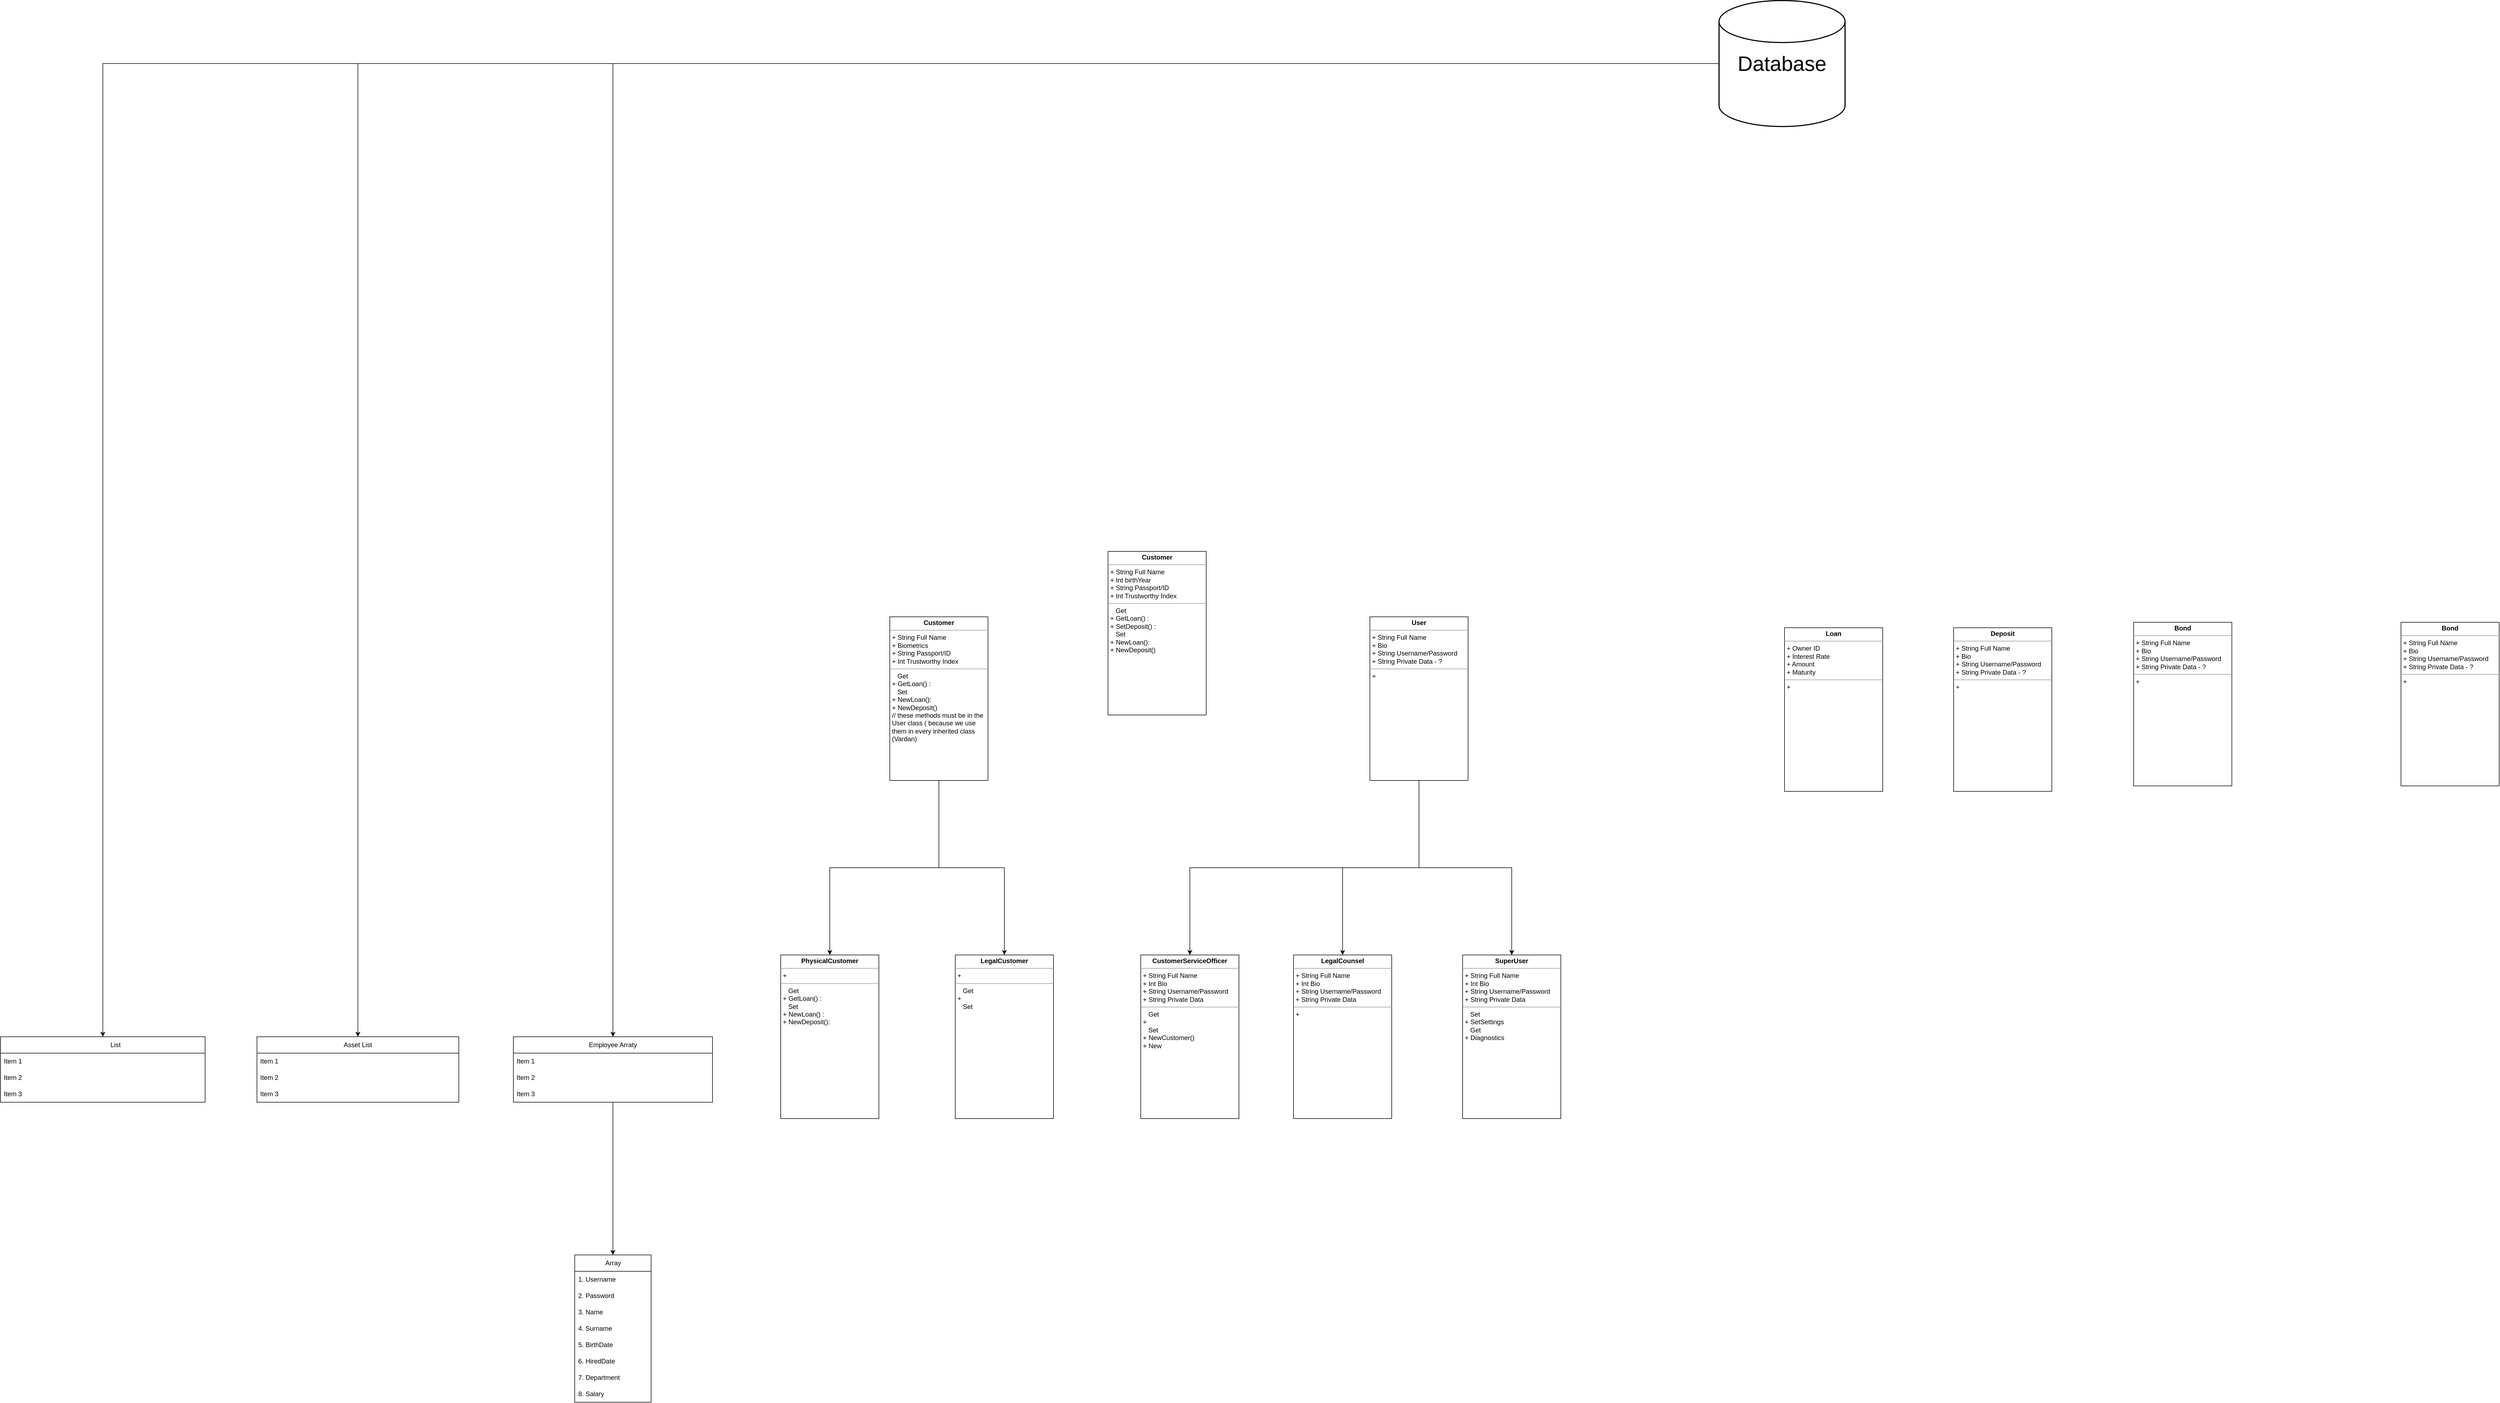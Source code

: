 <mxfile version="23.1.6" type="google" pages="2">
  <diagram name="Page-1" id="8rcdpVIbtYMnyW_Dw_bY">
    <mxGraphModel grid="1" page="1" gridSize="10" guides="1" tooltips="1" connect="1" arrows="1" fold="1" pageScale="1" pageWidth="850" pageHeight="1100" math="0" shadow="0">
      <root>
        <mxCell id="0" />
        <mxCell id="1" parent="0" />
        <mxCell id="moEroOGS0bH05OLor4HZ-13" style="edgeStyle=orthogonalEdgeStyle;rounded=0;orthogonalLoop=1;jettySize=auto;html=1;exitX=0;exitY=0.5;exitDx=0;exitDy=0;exitPerimeter=0;entryX=0.5;entryY=0;entryDx=0;entryDy=0;" edge="1" parent="1" source="skts81xEnZ8kwVBGO6Hf-1" target="moEroOGS0bH05OLor4HZ-9">
          <mxGeometry relative="1" as="geometry" />
        </mxCell>
        <mxCell id="moEroOGS0bH05OLor4HZ-22" style="edgeStyle=orthogonalEdgeStyle;rounded=0;orthogonalLoop=1;jettySize=auto;html=1;exitX=0;exitY=0.5;exitDx=0;exitDy=0;exitPerimeter=0;entryX=0.5;entryY=0;entryDx=0;entryDy=0;" edge="1" parent="1" source="skts81xEnZ8kwVBGO6Hf-1" target="moEroOGS0bH05OLor4HZ-18">
          <mxGeometry relative="1" as="geometry" />
        </mxCell>
        <mxCell id="moEroOGS0bH05OLor4HZ-27" style="edgeStyle=orthogonalEdgeStyle;rounded=0;orthogonalLoop=1;jettySize=auto;html=1;exitX=0;exitY=0.5;exitDx=0;exitDy=0;exitPerimeter=0;" edge="1" parent="1" source="skts81xEnZ8kwVBGO6Hf-1" target="moEroOGS0bH05OLor4HZ-23">
          <mxGeometry relative="1" as="geometry" />
        </mxCell>
        <mxCell id="skts81xEnZ8kwVBGO6Hf-1" value="&lt;font style=&quot;font-size: 38px;&quot;&gt;Database&lt;/font&gt;" style="strokeWidth=2;html=1;shape=mxgraph.flowchart.database;whiteSpace=wrap;" vertex="1" parent="1">
          <mxGeometry x="210" y="-1130" width="231" height="231" as="geometry" />
        </mxCell>
        <mxCell id="bnuCezYxraJYZI70k5Bj-38" style="edgeStyle=orthogonalEdgeStyle;rounded=0;orthogonalLoop=1;jettySize=auto;html=1;exitX=0.5;exitY=1;exitDx=0;exitDy=0;entryX=0.5;entryY=0;entryDx=0;entryDy=0;" edge="1" parent="1" source="bnuCezYxraJYZI70k5Bj-18" target="bnuCezYxraJYZI70k5Bj-33">
          <mxGeometry relative="1" as="geometry" />
        </mxCell>
        <mxCell id="bnuCezYxraJYZI70k5Bj-42" style="edgeStyle=orthogonalEdgeStyle;rounded=0;orthogonalLoop=1;jettySize=auto;html=1;exitX=0.5;exitY=1;exitDx=0;exitDy=0;entryX=0.5;entryY=0;entryDx=0;entryDy=0;" edge="1" parent="1" source="bnuCezYxraJYZI70k5Bj-18" target="bnuCezYxraJYZI70k5Bj-41">
          <mxGeometry relative="1" as="geometry" />
        </mxCell>
        <mxCell id="moEroOGS0bH05OLor4HZ-39" style="edgeStyle=orthogonalEdgeStyle;rounded=0;orthogonalLoop=1;jettySize=auto;html=1;exitX=0.5;exitY=1;exitDx=0;exitDy=0;entryX=0.5;entryY=0;entryDx=0;entryDy=0;" edge="1" parent="1" source="bnuCezYxraJYZI70k5Bj-18" target="moEroOGS0bH05OLor4HZ-1">
          <mxGeometry relative="1" as="geometry" />
        </mxCell>
        <mxCell id="bnuCezYxraJYZI70k5Bj-18" value="&lt;p style=&quot;margin:0px;margin-top:4px;text-align:center;&quot;&gt;&lt;b&gt;User&lt;/b&gt;&lt;/p&gt;&lt;hr size=&quot;1&quot;&gt;&lt;p style=&quot;margin:0px;margin-left:4px;&quot;&gt;+ String Full Name&lt;/p&gt;&lt;p style=&quot;margin:0px;margin-left:4px;&quot;&gt;+ Bio&lt;/p&gt;&lt;p style=&quot;margin:0px;margin-left:4px;&quot;&gt;+ String Username/Password&lt;/p&gt;&lt;p style=&quot;margin:0px;margin-left:4px;&quot;&gt;+ String Private Data - ?&lt;/p&gt;&lt;hr size=&quot;1&quot;&gt;&lt;p style=&quot;margin:0px;margin-left:4px;&quot;&gt;+&amp;nbsp;&lt;/p&gt;" style="verticalAlign=top;align=left;overflow=fill;html=1;whiteSpace=wrap;" vertex="1" parent="1">
          <mxGeometry x="-430" width="180" height="300" as="geometry" />
        </mxCell>
        <mxCell id="bnuCezYxraJYZI70k5Bj-33" value="&lt;p style=&quot;margin:0px;margin-top:4px;text-align:center;&quot;&gt;&lt;b&gt;CustomerServiceOfficer&lt;/b&gt;&lt;/p&gt;&lt;hr size=&quot;1&quot;&gt;&lt;p style=&quot;margin:0px;margin-left:4px;&quot;&gt;+ String Full Name&lt;/p&gt;&lt;p style=&quot;margin:0px;margin-left:4px;&quot;&gt;+ Int Bio&lt;/p&gt;&lt;p style=&quot;margin:0px;margin-left:4px;&quot;&gt;+ String Username/Password&lt;/p&gt;&lt;p style=&quot;margin:0px;margin-left:4px;&quot;&gt;+ String Private Data&lt;/p&gt;&lt;hr size=&quot;1&quot;&gt;&lt;p style=&quot;margin:0px;margin-left:4px;&quot;&gt;&amp;nbsp; &amp;nbsp;Get&lt;/p&gt;&lt;p style=&quot;margin:0px;margin-left:4px;&quot;&gt;+&amp;nbsp;&lt;/p&gt;&lt;p style=&quot;margin:0px;margin-left:4px;&quot;&gt;&amp;nbsp; &amp;nbsp;Set&lt;/p&gt;&lt;p style=&quot;margin:0px;margin-left:4px;&quot;&gt;+ NewCustomer()&lt;/p&gt;&lt;p style=&quot;margin:0px;margin-left:4px;&quot;&gt;+ New&lt;/p&gt;" style="verticalAlign=top;align=left;overflow=fill;html=1;whiteSpace=wrap;" vertex="1" parent="1">
          <mxGeometry x="-850" y="620" width="180" height="300" as="geometry" />
        </mxCell>
        <mxCell id="bnuCezYxraJYZI70k5Bj-41" value="&lt;p style=&quot;margin:0px;margin-top:4px;text-align:center;&quot;&gt;&lt;b&gt;LegalCounsel&lt;/b&gt;&lt;/p&gt;&lt;hr size=&quot;1&quot;&gt;&lt;p style=&quot;margin:0px;margin-left:4px;&quot;&gt;+ String Full Name&lt;/p&gt;&lt;p style=&quot;margin:0px;margin-left:4px;&quot;&gt;+ Int Bio&lt;/p&gt;&lt;p style=&quot;margin:0px;margin-left:4px;&quot;&gt;+ String Username/Password&lt;/p&gt;&lt;p style=&quot;margin:0px;margin-left:4px;&quot;&gt;+ String Private Data&lt;/p&gt;&lt;hr size=&quot;1&quot;&gt;&lt;p style=&quot;margin:0px;margin-left:4px;&quot;&gt;+&amp;nbsp;&lt;/p&gt;" style="verticalAlign=top;align=left;overflow=fill;html=1;whiteSpace=wrap;" vertex="1" parent="1">
          <mxGeometry x="-570" y="620" width="180" height="300" as="geometry" />
        </mxCell>
        <mxCell id="moEroOGS0bH05OLor4HZ-1" value="&lt;p style=&quot;margin:0px;margin-top:4px;text-align:center;&quot;&gt;&lt;b&gt;SuperUser&lt;/b&gt;&lt;/p&gt;&lt;hr size=&quot;1&quot;&gt;&lt;p style=&quot;margin:0px;margin-left:4px;&quot;&gt;+ String Full Name&lt;/p&gt;&lt;p style=&quot;margin:0px;margin-left:4px;&quot;&gt;+ Int Bio&lt;/p&gt;&lt;p style=&quot;margin:0px;margin-left:4px;&quot;&gt;+ String Username/Password&lt;/p&gt;&lt;p style=&quot;margin:0px;margin-left:4px;&quot;&gt;+ String Private Data&lt;/p&gt;&lt;hr size=&quot;1&quot;&gt;&lt;p style=&quot;margin:0px;margin-left:4px;&quot;&gt;&amp;nbsp; &amp;nbsp;Set&lt;/p&gt;&lt;p style=&quot;margin:0px;margin-left:4px;&quot;&gt;+ SetSettings&lt;/p&gt;&lt;p style=&quot;margin:0px;margin-left:4px;&quot;&gt;&amp;nbsp; &amp;nbsp;Get&lt;/p&gt;&lt;p style=&quot;margin:0px;margin-left:4px;&quot;&gt;+ Diagnostics&lt;/p&gt;" style="verticalAlign=top;align=left;overflow=fill;html=1;whiteSpace=wrap;" vertex="1" parent="1">
          <mxGeometry x="-260" y="620" width="180" height="300" as="geometry" />
        </mxCell>
        <mxCell id="moEroOGS0bH05OLor4HZ-6" style="edgeStyle=orthogonalEdgeStyle;rounded=0;orthogonalLoop=1;jettySize=auto;html=1;exitX=0.5;exitY=1;exitDx=0;exitDy=0;entryX=0.5;entryY=0;entryDx=0;entryDy=0;" edge="1" parent="1" source="moEroOGS0bH05OLor4HZ-3" target="moEroOGS0bH05OLor4HZ-5">
          <mxGeometry relative="1" as="geometry" />
        </mxCell>
        <mxCell id="moEroOGS0bH05OLor4HZ-7" style="edgeStyle=orthogonalEdgeStyle;rounded=0;orthogonalLoop=1;jettySize=auto;html=1;exitX=0.5;exitY=1;exitDx=0;exitDy=0;" edge="1" parent="1" source="moEroOGS0bH05OLor4HZ-3" target="moEroOGS0bH05OLor4HZ-4">
          <mxGeometry relative="1" as="geometry" />
        </mxCell>
        <mxCell id="moEroOGS0bH05OLor4HZ-3" value="&lt;p style=&quot;margin:0px;margin-top:4px;text-align:center;&quot;&gt;&lt;b&gt;Customer&lt;/b&gt;&lt;/p&gt;&lt;hr size=&quot;1&quot;&gt;&lt;p style=&quot;margin:0px;margin-left:4px;&quot;&gt;+ String Full Name&lt;/p&gt;&lt;p style=&quot;margin:0px;margin-left:4px;&quot;&gt;+ Biometrics&lt;/p&gt;&lt;p style=&quot;margin:0px;margin-left:4px;&quot;&gt;+ String Passport/ID&lt;/p&gt;&lt;p style=&quot;margin:0px;margin-left:4px;&quot;&gt;+ Int Trustworthy Index&lt;/p&gt;&lt;hr size=&quot;1&quot;&gt;&lt;p style=&quot;margin:0px;margin-left:4px;&quot;&gt;&amp;nbsp; &amp;nbsp;Get&lt;/p&gt;&lt;p style=&quot;margin:0px;margin-left:4px;&quot;&gt;+ GetLoan() :&amp;nbsp;&lt;/p&gt;&lt;p style=&quot;margin:0px;margin-left:4px;&quot;&gt;&amp;nbsp; &amp;nbsp;Set&lt;/p&gt;&lt;p style=&quot;border-color: var(--border-color); margin: 0px 0px 0px 4px;&quot;&gt;+ NewLoan():&lt;/p&gt;&lt;p style=&quot;border-color: var(--border-color); margin: 0px 0px 0px 4px;&quot;&gt;+ NewDeposit()&lt;/p&gt;&lt;p style=&quot;margin:0px;margin-left:4px;&quot;&gt;// these methods must be in the User class ( because we use them in every inherited class (Vardan)&lt;/p&gt;" style="verticalAlign=top;align=left;overflow=fill;html=1;whiteSpace=wrap;" vertex="1" parent="1">
          <mxGeometry x="-1310" width="180" height="300" as="geometry" />
        </mxCell>
        <mxCell id="moEroOGS0bH05OLor4HZ-4" value="&lt;p style=&quot;margin:0px;margin-top:4px;text-align:center;&quot;&gt;&lt;b&gt;LegalCustomer&lt;/b&gt;&lt;/p&gt;&lt;hr size=&quot;1&quot;&gt;&lt;p style=&quot;margin:0px;margin-left:4px;&quot;&gt;+&amp;nbsp;&lt;br&gt;&lt;/p&gt;&lt;hr size=&quot;1&quot;&gt;&lt;p style=&quot;margin:0px;margin-left:4px;&quot;&gt;&amp;nbsp; &amp;nbsp;Get&lt;/p&gt;&lt;p style=&quot;margin:0px;margin-left:4px;&quot;&gt;+&amp;nbsp;&lt;/p&gt;&lt;p style=&quot;margin:0px;margin-left:4px;&quot;&gt;&amp;nbsp; &amp;nbsp;Set&lt;/p&gt;" style="verticalAlign=top;align=left;overflow=fill;html=1;whiteSpace=wrap;" vertex="1" parent="1">
          <mxGeometry x="-1190" y="620" width="180" height="300" as="geometry" />
        </mxCell>
        <mxCell id="moEroOGS0bH05OLor4HZ-5" value="&lt;p style=&quot;margin:0px;margin-top:4px;text-align:center;&quot;&gt;&lt;b&gt;PhysicalCustomer&lt;/b&gt;&lt;/p&gt;&lt;hr size=&quot;1&quot;&gt;&lt;p style=&quot;margin:0px;margin-left:4px;&quot;&gt;+&amp;nbsp;&lt;br&gt;&lt;/p&gt;&lt;hr size=&quot;1&quot;&gt;&lt;p style=&quot;margin:0px;margin-left:4px;&quot;&gt;&amp;nbsp; &amp;nbsp;Get&lt;/p&gt;&lt;p style=&quot;margin:0px;margin-left:4px;&quot;&gt;+ GetLoan() :&amp;nbsp;&lt;/p&gt;&lt;p style=&quot;margin:0px;margin-left:4px;&quot;&gt;&amp;nbsp; &amp;nbsp;Set&lt;/p&gt;&lt;p style=&quot;margin:0px;margin-left:4px;&quot;&gt;+ NewLoan() :&lt;/p&gt;&lt;p style=&quot;margin:0px;margin-left:4px;&quot;&gt;+ NewDeposit():&lt;/p&gt;" style="verticalAlign=top;align=left;overflow=fill;html=1;whiteSpace=wrap;" vertex="1" parent="1">
          <mxGeometry x="-1510" y="620" width="180" height="300" as="geometry" />
        </mxCell>
        <mxCell id="moEroOGS0bH05OLor4HZ-29" style="edgeStyle=orthogonalEdgeStyle;rounded=0;orthogonalLoop=1;jettySize=auto;html=1;exitX=0.5;exitY=1;exitDx=0;exitDy=0;entryX=0.5;entryY=0;entryDx=0;entryDy=0;" edge="1" parent="1" source="moEroOGS0bH05OLor4HZ-9" target="moEroOGS0bH05OLor4HZ-30">
          <mxGeometry relative="1" as="geometry">
            <mxPoint x="-1817.5" y="1160" as="targetPoint" />
          </mxGeometry>
        </mxCell>
        <mxCell id="moEroOGS0bH05OLor4HZ-9" value="Employee Arraty" style="swimlane;fontStyle=0;childLayout=stackLayout;horizontal=1;startSize=30;horizontalStack=0;resizeParent=1;resizeParentMax=0;resizeLast=0;collapsible=1;marginBottom=0;whiteSpace=wrap;html=1;" vertex="1" parent="1">
          <mxGeometry x="-2000" y="770" width="365" height="120" as="geometry" />
        </mxCell>
        <mxCell id="moEroOGS0bH05OLor4HZ-10" value="Item 1" style="text;strokeColor=none;fillColor=none;align=left;verticalAlign=middle;spacingLeft=4;spacingRight=4;overflow=hidden;points=[[0,0.5],[1,0.5]];portConstraint=eastwest;rotatable=0;whiteSpace=wrap;html=1;" vertex="1" parent="moEroOGS0bH05OLor4HZ-9">
          <mxGeometry y="30" width="365" height="30" as="geometry" />
        </mxCell>
        <mxCell id="moEroOGS0bH05OLor4HZ-11" value="Item 2" style="text;strokeColor=none;fillColor=none;align=left;verticalAlign=middle;spacingLeft=4;spacingRight=4;overflow=hidden;points=[[0,0.5],[1,0.5]];portConstraint=eastwest;rotatable=0;whiteSpace=wrap;html=1;" vertex="1" parent="moEroOGS0bH05OLor4HZ-9">
          <mxGeometry y="60" width="365" height="30" as="geometry" />
        </mxCell>
        <mxCell id="moEroOGS0bH05OLor4HZ-12" value="Item 3" style="text;strokeColor=none;fillColor=none;align=left;verticalAlign=middle;spacingLeft=4;spacingRight=4;overflow=hidden;points=[[0,0.5],[1,0.5]];portConstraint=eastwest;rotatable=0;whiteSpace=wrap;html=1;" vertex="1" parent="moEroOGS0bH05OLor4HZ-9">
          <mxGeometry y="90" width="365" height="30" as="geometry" />
        </mxCell>
        <mxCell id="moEroOGS0bH05OLor4HZ-18" value="Asset List" style="swimlane;fontStyle=0;childLayout=stackLayout;horizontal=1;startSize=30;horizontalStack=0;resizeParent=1;resizeParentMax=0;resizeLast=0;collapsible=1;marginBottom=0;whiteSpace=wrap;html=1;" vertex="1" parent="1">
          <mxGeometry x="-2470" y="770" width="370" height="120" as="geometry" />
        </mxCell>
        <mxCell id="moEroOGS0bH05OLor4HZ-19" value="Item 1" style="text;strokeColor=none;fillColor=none;align=left;verticalAlign=middle;spacingLeft=4;spacingRight=4;overflow=hidden;points=[[0,0.5],[1,0.5]];portConstraint=eastwest;rotatable=0;whiteSpace=wrap;html=1;" vertex="1" parent="moEroOGS0bH05OLor4HZ-18">
          <mxGeometry y="30" width="370" height="30" as="geometry" />
        </mxCell>
        <mxCell id="moEroOGS0bH05OLor4HZ-20" value="Item 2" style="text;strokeColor=none;fillColor=none;align=left;verticalAlign=middle;spacingLeft=4;spacingRight=4;overflow=hidden;points=[[0,0.5],[1,0.5]];portConstraint=eastwest;rotatable=0;whiteSpace=wrap;html=1;" vertex="1" parent="moEroOGS0bH05OLor4HZ-18">
          <mxGeometry y="60" width="370" height="30" as="geometry" />
        </mxCell>
        <mxCell id="moEroOGS0bH05OLor4HZ-21" value="Item 3" style="text;strokeColor=none;fillColor=none;align=left;verticalAlign=middle;spacingLeft=4;spacingRight=4;overflow=hidden;points=[[0,0.5],[1,0.5]];portConstraint=eastwest;rotatable=0;whiteSpace=wrap;html=1;" vertex="1" parent="moEroOGS0bH05OLor4HZ-18">
          <mxGeometry y="90" width="370" height="30" as="geometry" />
        </mxCell>
        <mxCell id="moEroOGS0bH05OLor4HZ-23" value="&amp;nbsp; &amp;nbsp; &amp;nbsp; &amp;nbsp; &amp;nbsp; &amp;nbsp; &amp;nbsp; List" style="swimlane;fontStyle=0;childLayout=stackLayout;horizontal=1;startSize=30;horizontalStack=0;resizeParent=1;resizeParentMax=0;resizeLast=0;collapsible=1;marginBottom=0;whiteSpace=wrap;html=1;" vertex="1" parent="1">
          <mxGeometry x="-2940" y="770" width="375" height="120" as="geometry" />
        </mxCell>
        <mxCell id="moEroOGS0bH05OLor4HZ-24" value="Item 1" style="text;strokeColor=none;fillColor=none;align=left;verticalAlign=middle;spacingLeft=4;spacingRight=4;overflow=hidden;points=[[0,0.5],[1,0.5]];portConstraint=eastwest;rotatable=0;whiteSpace=wrap;html=1;" vertex="1" parent="moEroOGS0bH05OLor4HZ-23">
          <mxGeometry y="30" width="375" height="30" as="geometry" />
        </mxCell>
        <mxCell id="moEroOGS0bH05OLor4HZ-25" value="Item 2" style="text;strokeColor=none;fillColor=none;align=left;verticalAlign=middle;spacingLeft=4;spacingRight=4;overflow=hidden;points=[[0,0.5],[1,0.5]];portConstraint=eastwest;rotatable=0;whiteSpace=wrap;html=1;" vertex="1" parent="moEroOGS0bH05OLor4HZ-23">
          <mxGeometry y="60" width="375" height="30" as="geometry" />
        </mxCell>
        <mxCell id="moEroOGS0bH05OLor4HZ-26" value="Item 3" style="text;strokeColor=none;fillColor=none;align=left;verticalAlign=middle;spacingLeft=4;spacingRight=4;overflow=hidden;points=[[0,0.5],[1,0.5]];portConstraint=eastwest;rotatable=0;whiteSpace=wrap;html=1;" vertex="1" parent="moEroOGS0bH05OLor4HZ-23">
          <mxGeometry y="90" width="375" height="30" as="geometry" />
        </mxCell>
        <mxCell id="moEroOGS0bH05OLor4HZ-30" value="Array" style="swimlane;fontStyle=0;childLayout=stackLayout;horizontal=1;startSize=30;horizontalStack=0;resizeParent=1;resizeParentMax=0;resizeLast=0;collapsible=1;marginBottom=0;whiteSpace=wrap;html=1;" vertex="1" parent="1">
          <mxGeometry x="-1887.5" y="1170" width="140" height="270" as="geometry" />
        </mxCell>
        <mxCell id="moEroOGS0bH05OLor4HZ-31" value="1. Username" style="text;strokeColor=none;fillColor=none;align=left;verticalAlign=middle;spacingLeft=4;spacingRight=4;overflow=hidden;points=[[0,0.5],[1,0.5]];portConstraint=eastwest;rotatable=0;whiteSpace=wrap;html=1;" vertex="1" parent="moEroOGS0bH05OLor4HZ-30">
          <mxGeometry y="30" width="140" height="30" as="geometry" />
        </mxCell>
        <mxCell id="moEroOGS0bH05OLor4HZ-32" value="2. Password" style="text;strokeColor=none;fillColor=none;align=left;verticalAlign=middle;spacingLeft=4;spacingRight=4;overflow=hidden;points=[[0,0.5],[1,0.5]];portConstraint=eastwest;rotatable=0;whiteSpace=wrap;html=1;" vertex="1" parent="moEroOGS0bH05OLor4HZ-30">
          <mxGeometry y="60" width="140" height="30" as="geometry" />
        </mxCell>
        <mxCell id="moEroOGS0bH05OLor4HZ-33" value="3. Name" style="text;strokeColor=none;fillColor=none;align=left;verticalAlign=middle;spacingLeft=4;spacingRight=4;overflow=hidden;points=[[0,0.5],[1,0.5]];portConstraint=eastwest;rotatable=0;whiteSpace=wrap;html=1;" vertex="1" parent="moEroOGS0bH05OLor4HZ-30">
          <mxGeometry y="90" width="140" height="30" as="geometry" />
        </mxCell>
        <mxCell id="moEroOGS0bH05OLor4HZ-34" value="4. Surname" style="text;strokeColor=none;fillColor=none;align=left;verticalAlign=middle;spacingLeft=4;spacingRight=4;overflow=hidden;points=[[0,0.5],[1,0.5]];portConstraint=eastwest;rotatable=0;whiteSpace=wrap;html=1;" vertex="1" parent="moEroOGS0bH05OLor4HZ-30">
          <mxGeometry y="120" width="140" height="30" as="geometry" />
        </mxCell>
        <mxCell id="moEroOGS0bH05OLor4HZ-35" value="5. BirthDate" style="text;strokeColor=none;fillColor=none;align=left;verticalAlign=middle;spacingLeft=4;spacingRight=4;overflow=hidden;points=[[0,0.5],[1,0.5]];portConstraint=eastwest;rotatable=0;whiteSpace=wrap;html=1;" vertex="1" parent="moEroOGS0bH05OLor4HZ-30">
          <mxGeometry y="150" width="140" height="30" as="geometry" />
        </mxCell>
        <mxCell id="moEroOGS0bH05OLor4HZ-36" value="6. HiredDate" style="text;strokeColor=none;fillColor=none;align=left;verticalAlign=middle;spacingLeft=4;spacingRight=4;overflow=hidden;points=[[0,0.5],[1,0.5]];portConstraint=eastwest;rotatable=0;whiteSpace=wrap;html=1;" vertex="1" parent="moEroOGS0bH05OLor4HZ-30">
          <mxGeometry y="180" width="140" height="30" as="geometry" />
        </mxCell>
        <mxCell id="moEroOGS0bH05OLor4HZ-37" value="7. Department" style="text;strokeColor=none;fillColor=none;align=left;verticalAlign=middle;spacingLeft=4;spacingRight=4;overflow=hidden;points=[[0,0.5],[1,0.5]];portConstraint=eastwest;rotatable=0;whiteSpace=wrap;html=1;" vertex="1" parent="moEroOGS0bH05OLor4HZ-30">
          <mxGeometry y="210" width="140" height="30" as="geometry" />
        </mxCell>
        <mxCell id="moEroOGS0bH05OLor4HZ-38" value="8. Salary" style="text;strokeColor=none;fillColor=none;align=left;verticalAlign=middle;spacingLeft=4;spacingRight=4;overflow=hidden;points=[[0,0.5],[1,0.5]];portConstraint=eastwest;rotatable=0;whiteSpace=wrap;html=1;" vertex="1" parent="moEroOGS0bH05OLor4HZ-30">
          <mxGeometry y="240" width="140" height="30" as="geometry" />
        </mxCell>
        <mxCell id="h-tHhyvQzCOldpf7XD8g-6" value="&lt;p style=&quot;margin:0px;margin-top:4px;text-align:center;&quot;&gt;&lt;b&gt;Loan&lt;/b&gt;&lt;/p&gt;&lt;hr size=&quot;1&quot;&gt;&lt;p style=&quot;margin:0px;margin-left:4px;&quot;&gt;+ Owner ID&lt;br&gt;&lt;/p&gt;&lt;p style=&quot;margin:0px;margin-left:4px;&quot;&gt;+ Interest Rate&lt;/p&gt;&lt;p style=&quot;margin:0px;margin-left:4px;&quot;&gt;+ Amount&lt;/p&gt;&lt;p style=&quot;margin:0px;margin-left:4px;&quot;&gt;+ Maturity&lt;/p&gt;&lt;hr size=&quot;1&quot;&gt;&lt;p style=&quot;margin:0px;margin-left:4px;&quot;&gt;+&amp;nbsp;&lt;/p&gt;" style="verticalAlign=top;align=left;overflow=fill;html=1;whiteSpace=wrap;" vertex="1" parent="1">
          <mxGeometry x="330" y="20" width="180" height="300" as="geometry" />
        </mxCell>
        <mxCell id="h-tHhyvQzCOldpf7XD8g-7" value="&lt;p style=&quot;margin:0px;margin-top:4px;text-align:center;&quot;&gt;&lt;b&gt;Deposit&lt;/b&gt;&lt;/p&gt;&lt;hr size=&quot;1&quot;&gt;&lt;p style=&quot;margin:0px;margin-left:4px;&quot;&gt;+ String Full Name&lt;/p&gt;&lt;p style=&quot;margin:0px;margin-left:4px;&quot;&gt;+ Bio&lt;/p&gt;&lt;p style=&quot;margin:0px;margin-left:4px;&quot;&gt;+ String Username/Password&lt;/p&gt;&lt;p style=&quot;margin:0px;margin-left:4px;&quot;&gt;+ String Private Data - ?&lt;/p&gt;&lt;hr size=&quot;1&quot;&gt;&lt;p style=&quot;margin:0px;margin-left:4px;&quot;&gt;+&amp;nbsp;&lt;/p&gt;" style="verticalAlign=top;align=left;overflow=fill;html=1;whiteSpace=wrap;" vertex="1" parent="1">
          <mxGeometry x="640" y="20" width="180" height="300" as="geometry" />
        </mxCell>
        <mxCell id="h-tHhyvQzCOldpf7XD8g-8" value="&lt;p style=&quot;margin:0px;margin-top:4px;text-align:center;&quot;&gt;&lt;b&gt;Bond&lt;/b&gt;&lt;/p&gt;&lt;hr size=&quot;1&quot;&gt;&lt;p style=&quot;margin:0px;margin-left:4px;&quot;&gt;+ String Full Name&lt;/p&gt;&lt;p style=&quot;margin:0px;margin-left:4px;&quot;&gt;+ Bio&lt;/p&gt;&lt;p style=&quot;margin:0px;margin-left:4px;&quot;&gt;+ String Username/Password&lt;/p&gt;&lt;p style=&quot;margin:0px;margin-left:4px;&quot;&gt;+ String Private Data - ?&lt;/p&gt;&lt;hr size=&quot;1&quot;&gt;&lt;p style=&quot;margin:0px;margin-left:4px;&quot;&gt;+&amp;nbsp;&lt;/p&gt;" style="verticalAlign=top;align=left;overflow=fill;html=1;whiteSpace=wrap;" vertex="1" parent="1">
          <mxGeometry x="970" y="10" width="180" height="300" as="geometry" />
        </mxCell>
        <mxCell id="qfj_fImzHRmokPi5uZi4-1" value="&lt;p style=&quot;margin:0px;margin-top:4px;text-align:center;&quot;&gt;&lt;b&gt;Bond&lt;/b&gt;&lt;/p&gt;&lt;hr size=&quot;1&quot;&gt;&lt;p style=&quot;margin:0px;margin-left:4px;&quot;&gt;+ String Full Name&lt;/p&gt;&lt;p style=&quot;margin:0px;margin-left:4px;&quot;&gt;+ Bio&lt;/p&gt;&lt;p style=&quot;margin:0px;margin-left:4px;&quot;&gt;+ String Username/Password&lt;/p&gt;&lt;p style=&quot;margin:0px;margin-left:4px;&quot;&gt;+ String Private Data - ?&lt;/p&gt;&lt;hr size=&quot;1&quot;&gt;&lt;p style=&quot;margin:0px;margin-left:4px;&quot;&gt;+&amp;nbsp;&lt;/p&gt;" style="verticalAlign=top;align=left;overflow=fill;html=1;whiteSpace=wrap;" vertex="1" parent="1">
          <mxGeometry x="1460" y="10" width="180" height="300" as="geometry" />
        </mxCell>
        <mxCell id="ut8M1J4VHUOCkzEu5zPc-1" value="&lt;p style=&quot;margin:0px;margin-top:4px;text-align:center;&quot;&gt;&lt;b&gt;Customer&lt;/b&gt;&lt;/p&gt;&lt;hr size=&quot;1&quot;&gt;&lt;p style=&quot;margin:0px;margin-left:4px;&quot;&gt;+ String Full Name&lt;/p&gt;&lt;p style=&quot;margin:0px;margin-left:4px;&quot;&gt;+ Int birthYear&lt;/p&gt;&lt;p style=&quot;margin:0px;margin-left:4px;&quot;&gt;+ String Passport/ID&lt;/p&gt;&lt;p style=&quot;margin:0px;margin-left:4px;&quot;&gt;+ Int Trustworthy Index&lt;/p&gt;&lt;hr size=&quot;1&quot;&gt;&lt;p style=&quot;margin:0px;margin-left:4px;&quot;&gt;&amp;nbsp; &amp;nbsp;Get&lt;/p&gt;&lt;p style=&quot;margin:0px;margin-left:4px;&quot;&gt;+ GetLoan() :&lt;/p&gt;&lt;p style=&quot;margin:0px;margin-left:4px;&quot;&gt;+ SetDeposit() :&lt;/p&gt;&lt;p style=&quot;margin:0px;margin-left:4px;&quot;&gt;&amp;nbsp; &amp;nbsp;Set&lt;/p&gt;&lt;p style=&quot;border-color: var(--border-color); margin: 0px 0px 0px 4px;&quot;&gt;+ NewLoan():&lt;/p&gt;&lt;p style=&quot;border-color: var(--border-color); margin: 0px 0px 0px 4px;&quot;&gt;+ NewDeposit()&lt;/p&gt;&lt;p style=&quot;margin:0px;margin-left:4px;&quot;&gt;&lt;br&gt;&lt;/p&gt;" style="verticalAlign=top;align=left;overflow=fill;html=1;whiteSpace=wrap;" vertex="1" parent="1">
          <mxGeometry x="-910" y="-120" width="180" height="300" as="geometry" />
        </mxCell>
      </root>
    </mxGraphModel>
  </diagram>
  <diagram id="wXVjz6OLSiCjY4RE-LhC" name="Page-2">
    <mxGraphModel grid="1" page="1" gridSize="10" guides="1" tooltips="1" connect="1" arrows="1" fold="1" pageScale="1" pageWidth="850" pageHeight="1100" math="0" shadow="0">
      <root>
        <mxCell id="0" />
        <mxCell id="1" parent="0" />
        <mxCell id="10nPlcbVgDvsOE32sEG7-1" value="&lt;p style=&quot;margin:0px;margin-top:4px;text-align:center;&quot;&gt;&lt;b&gt;Customer Service&lt;/b&gt;&lt;/p&gt;&lt;hr size=&quot;1&quot;&gt;&lt;p style=&quot;margin:0px;margin-left:4px;&quot;&gt;+ String Full Name&lt;/p&gt;&lt;p style=&quot;margin:0px;margin-left:4px;&quot;&gt;+ Int Bio&lt;/p&gt;&lt;p style=&quot;margin:0px;margin-left:4px;&quot;&gt;+ String Username/Password&lt;/p&gt;&lt;p style=&quot;margin:0px;margin-left:4px;&quot;&gt;+ String Private Data&lt;/p&gt;&lt;hr size=&quot;1&quot;&gt;&lt;p style=&quot;margin:0px;margin-left:4px;&quot;&gt;&amp;nbsp; &amp;nbsp;Set&lt;/p&gt;&lt;p style=&quot;margin:0px;margin-left:4px;&quot;&gt;+ Credit() : void&lt;/p&gt;&lt;p style=&quot;margin:0px;margin-left:4px;&quot;&gt;+ Loan() : void&lt;/p&gt;&lt;p style=&quot;margin:0px;margin-left:4px;&quot;&gt;+ NewCustomer(): void&lt;/p&gt;&lt;p style=&quot;margin:0px;margin-left:4px;&quot;&gt;&amp;nbsp; &amp;nbsp;Get&lt;/p&gt;&lt;p style=&quot;margin:0px;margin-left:4px;&quot;&gt;+ None&lt;/p&gt;" style="verticalAlign=top;align=left;overflow=fill;html=1;whiteSpace=wrap;" vertex="1" parent="1">
          <mxGeometry x="-1020" y="350" width="180" height="300" as="geometry" />
        </mxCell>
        <mxCell id="10nPlcbVgDvsOE32sEG7-2" style="edgeStyle=orthogonalEdgeStyle;rounded=0;orthogonalLoop=1;jettySize=auto;html=1;exitX=0.5;exitY=1;exitDx=0;exitDy=0;entryX=0.5;entryY=0;entryDx=0;entryDy=0;" edge="1" parent="1" source="10nPlcbVgDvsOE32sEG7-10" target="10nPlcbVgDvsOE32sEG7-1">
          <mxGeometry relative="1" as="geometry" />
        </mxCell>
        <mxCell id="10nPlcbVgDvsOE32sEG7-3" style="edgeStyle=orthogonalEdgeStyle;rounded=0;orthogonalLoop=1;jettySize=auto;html=1;exitX=0.5;exitY=1;exitDx=0;exitDy=0;entryX=0.5;entryY=0;entryDx=0;entryDy=0;" edge="1" parent="1" source="10nPlcbVgDvsOE32sEG7-10" target="10nPlcbVgDvsOE32sEG7-12">
          <mxGeometry relative="1" as="geometry" />
        </mxCell>
        <mxCell id="10nPlcbVgDvsOE32sEG7-4" style="edgeStyle=orthogonalEdgeStyle;rounded=0;orthogonalLoop=1;jettySize=auto;html=1;exitX=0.5;exitY=1;exitDx=0;exitDy=0;entryX=0.5;entryY=0;entryDx=0;entryDy=0;" edge="1" parent="1" source="10nPlcbVgDvsOE32sEG7-10" target="10nPlcbVgDvsOE32sEG7-13">
          <mxGeometry relative="1" as="geometry" />
        </mxCell>
        <mxCell id="10nPlcbVgDvsOE32sEG7-5" style="edgeStyle=orthogonalEdgeStyle;rounded=0;orthogonalLoop=1;jettySize=auto;html=1;exitX=0.5;exitY=1;exitDx=0;exitDy=0;entryX=0.5;entryY=0;entryDx=0;entryDy=0;" edge="1" parent="1" source="10nPlcbVgDvsOE32sEG7-10" target="10nPlcbVgDvsOE32sEG7-14">
          <mxGeometry relative="1" as="geometry" />
        </mxCell>
        <mxCell id="10nPlcbVgDvsOE32sEG7-6" style="edgeStyle=orthogonalEdgeStyle;rounded=0;orthogonalLoop=1;jettySize=auto;html=1;exitX=0.5;exitY=1;exitDx=0;exitDy=0;entryX=0.5;entryY=0;entryDx=0;entryDy=0;" edge="1" parent="1" source="10nPlcbVgDvsOE32sEG7-10" target="10nPlcbVgDvsOE32sEG7-16">
          <mxGeometry relative="1" as="geometry" />
        </mxCell>
        <mxCell id="10nPlcbVgDvsOE32sEG7-7" style="edgeStyle=orthogonalEdgeStyle;rounded=0;orthogonalLoop=1;jettySize=auto;html=1;exitX=0.5;exitY=1;exitDx=0;exitDy=0;entryX=0.5;entryY=0;entryDx=0;entryDy=0;" edge="1" parent="1" source="10nPlcbVgDvsOE32sEG7-10" target="10nPlcbVgDvsOE32sEG7-17">
          <mxGeometry relative="1" as="geometry" />
        </mxCell>
        <mxCell id="10nPlcbVgDvsOE32sEG7-8" style="edgeStyle=orthogonalEdgeStyle;rounded=0;orthogonalLoop=1;jettySize=auto;html=1;exitX=0.5;exitY=1;exitDx=0;exitDy=0;entryX=0.5;entryY=0;entryDx=0;entryDy=0;" edge="1" parent="1" source="10nPlcbVgDvsOE32sEG7-10" target="10nPlcbVgDvsOE32sEG7-18">
          <mxGeometry relative="1" as="geometry" />
        </mxCell>
        <mxCell id="10nPlcbVgDvsOE32sEG7-9" style="edgeStyle=orthogonalEdgeStyle;rounded=0;orthogonalLoop=1;jettySize=auto;html=1;exitX=0.5;exitY=1;exitDx=0;exitDy=0;entryX=0.5;entryY=0;entryDx=0;entryDy=0;" edge="1" parent="1" source="10nPlcbVgDvsOE32sEG7-10" target="10nPlcbVgDvsOE32sEG7-19">
          <mxGeometry relative="1" as="geometry" />
        </mxCell>
        <mxCell id="10nPlcbVgDvsOE32sEG7-10" value="&lt;p style=&quot;margin:0px;margin-top:4px;text-align:center;&quot;&gt;&lt;b&gt;Department&lt;/b&gt;&lt;/p&gt;&lt;hr size=&quot;1&quot;&gt;&lt;p style=&quot;margin:0px;margin-left:4px;&quot;&gt;+&amp;nbsp;&lt;br&gt;&lt;/p&gt;&lt;hr size=&quot;1&quot;&gt;&lt;p style=&quot;margin:0px;margin-left:4px;&quot;&gt;+&amp;nbsp;&lt;/p&gt;" style="verticalAlign=top;align=left;overflow=fill;html=1;whiteSpace=wrap;" vertex="1" parent="1">
          <mxGeometry x="-730" y="-60" width="180" height="300" as="geometry" />
        </mxCell>
        <mxCell id="10nPlcbVgDvsOE32sEG7-11" style="edgeStyle=orthogonalEdgeStyle;rounded=0;orthogonalLoop=1;jettySize=auto;html=1;exitX=0.5;exitY=1;exitDx=0;exitDy=0;" edge="1" parent="1" source="10nPlcbVgDvsOE32sEG7-12" target="10nPlcbVgDvsOE32sEG7-15">
          <mxGeometry relative="1" as="geometry" />
        </mxCell>
        <mxCell id="10nPlcbVgDvsOE32sEG7-12" value="&lt;p style=&quot;margin:0px;margin-top:4px;text-align:center;&quot;&gt;&lt;b&gt;Branch Management&lt;/b&gt;&lt;/p&gt;&lt;hr size=&quot;1&quot;&gt;&lt;p style=&quot;margin:0px;margin-left:4px;&quot;&gt;+ String Full Name&lt;/p&gt;&lt;p style=&quot;margin:0px;margin-left:4px;&quot;&gt;+ Int Bio&lt;/p&gt;&lt;p style=&quot;margin:0px;margin-left:4px;&quot;&gt;+ String Username/Password&lt;/p&gt;&lt;p style=&quot;margin:0px;margin-left:4px;&quot;&gt;+ String Private Data&lt;/p&gt;&lt;hr size=&quot;1&quot;&gt;&lt;p style=&quot;margin:0px;margin-left:4px;&quot;&gt;&amp;nbsp; &amp;nbsp;Set&lt;/p&gt;&lt;p style=&quot;margin:0px;margin-left:4px;&quot;&gt;+ method()&lt;/p&gt;&lt;p style=&quot;margin:0px;margin-left:4px;&quot;&gt;&amp;nbsp; &amp;nbsp;Get&lt;/p&gt;&lt;p style=&quot;margin:0px;margin-left:4px;&quot;&gt;+ method()&lt;/p&gt;" style="verticalAlign=top;align=left;overflow=fill;html=1;whiteSpace=wrap;" vertex="1" parent="1">
          <mxGeometry x="-800" y="350" width="180" height="300" as="geometry" />
        </mxCell>
        <mxCell id="10nPlcbVgDvsOE32sEG7-13" value="&lt;p style=&quot;margin:0px;margin-top:4px;text-align:center;&quot;&gt;&lt;b&gt;Legal&lt;/b&gt;&lt;/p&gt;&lt;hr size=&quot;1&quot;&gt;&lt;p style=&quot;margin:0px;margin-left:4px;&quot;&gt;+ String Full Name&lt;/p&gt;&lt;p style=&quot;margin:0px;margin-left:4px;&quot;&gt;+ Int Bio&lt;/p&gt;&lt;p style=&quot;margin:0px;margin-left:4px;&quot;&gt;+ String Username/Password&lt;/p&gt;&lt;p style=&quot;margin:0px;margin-left:4px;&quot;&gt;+ String Private Data&lt;/p&gt;&lt;hr size=&quot;1&quot;&gt;&lt;p style=&quot;margin:0px;margin-left:4px;&quot;&gt;&amp;nbsp; &amp;nbsp;Set&lt;/p&gt;&lt;p style=&quot;margin:0px;margin-left:4px;&quot;&gt;+&amp;nbsp;&lt;/p&gt;&lt;p style=&quot;margin:0px;margin-left:4px;&quot;&gt;&amp;nbsp; &amp;nbsp;Get&lt;/p&gt;&lt;p style=&quot;margin:0px;margin-left:4px;&quot;&gt;+ GetData() : data relating&amp;nbsp;&lt;/p&gt;" style="verticalAlign=top;align=left;overflow=fill;html=1;whiteSpace=wrap;" vertex="1" parent="1">
          <mxGeometry x="-580" y="350" width="180" height="300" as="geometry" />
        </mxCell>
        <mxCell id="10nPlcbVgDvsOE32sEG7-14" value="&lt;p style=&quot;margin:0px;margin-top:4px;text-align:center;&quot;&gt;&lt;b&gt;Treasury Management&lt;/b&gt;&lt;/p&gt;&lt;hr size=&quot;1&quot;&gt;&lt;p style=&quot;margin:0px;margin-left:4px;&quot;&gt;+ String Full Name&lt;/p&gt;&lt;p style=&quot;margin:0px;margin-left:4px;&quot;&gt;+ Int Bio&lt;/p&gt;&lt;p style=&quot;margin:0px;margin-left:4px;&quot;&gt;+ String Username/Password&lt;/p&gt;&lt;p style=&quot;margin:0px;margin-left:4px;&quot;&gt;+ String Private Data&lt;/p&gt;&lt;hr size=&quot;1&quot;&gt;&lt;p style=&quot;margin:0px;margin-left:4px;&quot;&gt;+&amp;nbsp;&lt;/p&gt;" style="verticalAlign=top;align=left;overflow=fill;html=1;whiteSpace=wrap;" vertex="1" parent="1">
          <mxGeometry x="-360" y="350" width="180" height="300" as="geometry" />
        </mxCell>
        <mxCell id="10nPlcbVgDvsOE32sEG7-15" value="&lt;p style=&quot;margin:0px;margin-top:4px;text-align:center;&quot;&gt;&lt;b&gt;Branch&lt;/b&gt;&lt;/p&gt;&lt;hr size=&quot;1&quot;&gt;&lt;p style=&quot;margin:0px;margin-left:4px;&quot;&gt;+ String Full Name&lt;/p&gt;&lt;p style=&quot;margin:0px;margin-left:4px;&quot;&gt;+ Int Bio&lt;/p&gt;&lt;p style=&quot;margin:0px;margin-left:4px;&quot;&gt;+ String Username/Password&lt;/p&gt;&lt;p style=&quot;margin:0px;margin-left:4px;&quot;&gt;+ String Private Data&lt;/p&gt;&lt;hr size=&quot;1&quot;&gt;&lt;p style=&quot;margin:0px;margin-left:4px;&quot;&gt;+&amp;nbsp;&lt;/p&gt;" style="verticalAlign=top;align=left;overflow=fill;html=1;whiteSpace=wrap;" vertex="1" parent="1">
          <mxGeometry x="-800" y="740" width="180" height="300" as="geometry" />
        </mxCell>
        <mxCell id="10nPlcbVgDvsOE32sEG7-16" value="&lt;p style=&quot;margin:0px;margin-top:4px;text-align:center;&quot;&gt;&lt;b&gt;Audit&lt;/b&gt;&lt;/p&gt;&lt;hr size=&quot;1&quot;&gt;&lt;p style=&quot;margin:0px;margin-left:4px;&quot;&gt;+ String Full Name&lt;/p&gt;&lt;p style=&quot;margin:0px;margin-left:4px;&quot;&gt;+ Int Bio&lt;/p&gt;&lt;p style=&quot;margin:0px;margin-left:4px;&quot;&gt;+ String Username/Password&lt;/p&gt;&lt;p style=&quot;margin:0px;margin-left:4px;&quot;&gt;+ String Private Data&lt;/p&gt;&lt;hr size=&quot;1&quot;&gt;&lt;p style=&quot;margin:0px;margin-left:4px;&quot;&gt;+&amp;nbsp;&lt;/p&gt;" style="verticalAlign=top;align=left;overflow=fill;html=1;whiteSpace=wrap;" vertex="1" parent="1">
          <mxGeometry x="-138" y="350" width="180" height="300" as="geometry" />
        </mxCell>
        <mxCell id="10nPlcbVgDvsOE32sEG7-17" value="&lt;p style=&quot;margin:0px;margin-top:4px;text-align:center;&quot;&gt;&lt;b&gt;Complience Department&lt;/b&gt;&lt;/p&gt;&lt;hr size=&quot;1&quot;&gt;&lt;p style=&quot;margin:0px;margin-left:4px;&quot;&gt;+ String Full Name&lt;/p&gt;&lt;p style=&quot;margin:0px;margin-left:4px;&quot;&gt;+ Int Bio&lt;/p&gt;&lt;p style=&quot;margin:0px;margin-left:4px;&quot;&gt;+ String Username/Password&lt;/p&gt;&lt;p style=&quot;margin:0px;margin-left:4px;&quot;&gt;+ String Private Data&lt;/p&gt;&lt;hr size=&quot;1&quot;&gt;&lt;p style=&quot;margin:0px;margin-left:4px;&quot;&gt;+&amp;nbsp;&lt;/p&gt;" style="verticalAlign=top;align=left;overflow=fill;html=1;whiteSpace=wrap;" vertex="1" parent="1">
          <mxGeometry x="82" y="350" width="180" height="300" as="geometry" />
        </mxCell>
        <mxCell id="10nPlcbVgDvsOE32sEG7-18" value="&lt;p style=&quot;margin:0px;margin-top:4px;text-align:center;&quot;&gt;&lt;b&gt;Information Technology&lt;/b&gt;&lt;/p&gt;&lt;hr size=&quot;1&quot;&gt;&lt;p style=&quot;margin:0px;margin-left:4px;&quot;&gt;+ String Full Name&lt;/p&gt;&lt;p style=&quot;margin:0px;margin-left:4px;&quot;&gt;+ Int Bio&lt;/p&gt;&lt;p style=&quot;margin:0px;margin-left:4px;&quot;&gt;+ String Username/Password&lt;/p&gt;&lt;p style=&quot;margin:0px;margin-left:4px;&quot;&gt;+ String Private Data&lt;/p&gt;&lt;hr size=&quot;1&quot;&gt;&lt;p style=&quot;margin:0px;margin-left:4px;&quot;&gt;+&amp;nbsp;&lt;/p&gt;" style="verticalAlign=top;align=left;overflow=fill;html=1;whiteSpace=wrap;" vertex="1" parent="1">
          <mxGeometry x="300" y="350" width="180" height="300" as="geometry" />
        </mxCell>
        <mxCell id="10nPlcbVgDvsOE32sEG7-19" value="&lt;p style=&quot;margin:0px;margin-top:4px;text-align:center;&quot;&gt;&lt;b&gt;Human Resources&lt;/b&gt;&lt;/p&gt;&lt;hr size=&quot;1&quot;&gt;&lt;p style=&quot;margin:0px;margin-left:4px;&quot;&gt;+ String Full Name&lt;/p&gt;&lt;p style=&quot;margin:0px;margin-left:4px;&quot;&gt;+ Int Bio&lt;/p&gt;&lt;p style=&quot;margin:0px;margin-left:4px;&quot;&gt;+ String Username/Password&lt;/p&gt;&lt;p style=&quot;margin:0px;margin-left:4px;&quot;&gt;+ String Private Data&lt;/p&gt;&lt;hr size=&quot;1&quot;&gt;&lt;p style=&quot;margin:0px;margin-left:4px;&quot;&gt;+&amp;nbsp;&lt;/p&gt;" style="verticalAlign=top;align=left;overflow=fill;html=1;whiteSpace=wrap;" vertex="1" parent="1">
          <mxGeometry x="520" y="350" width="180" height="300" as="geometry" />
        </mxCell>
      </root>
    </mxGraphModel>
  </diagram>
</mxfile>

